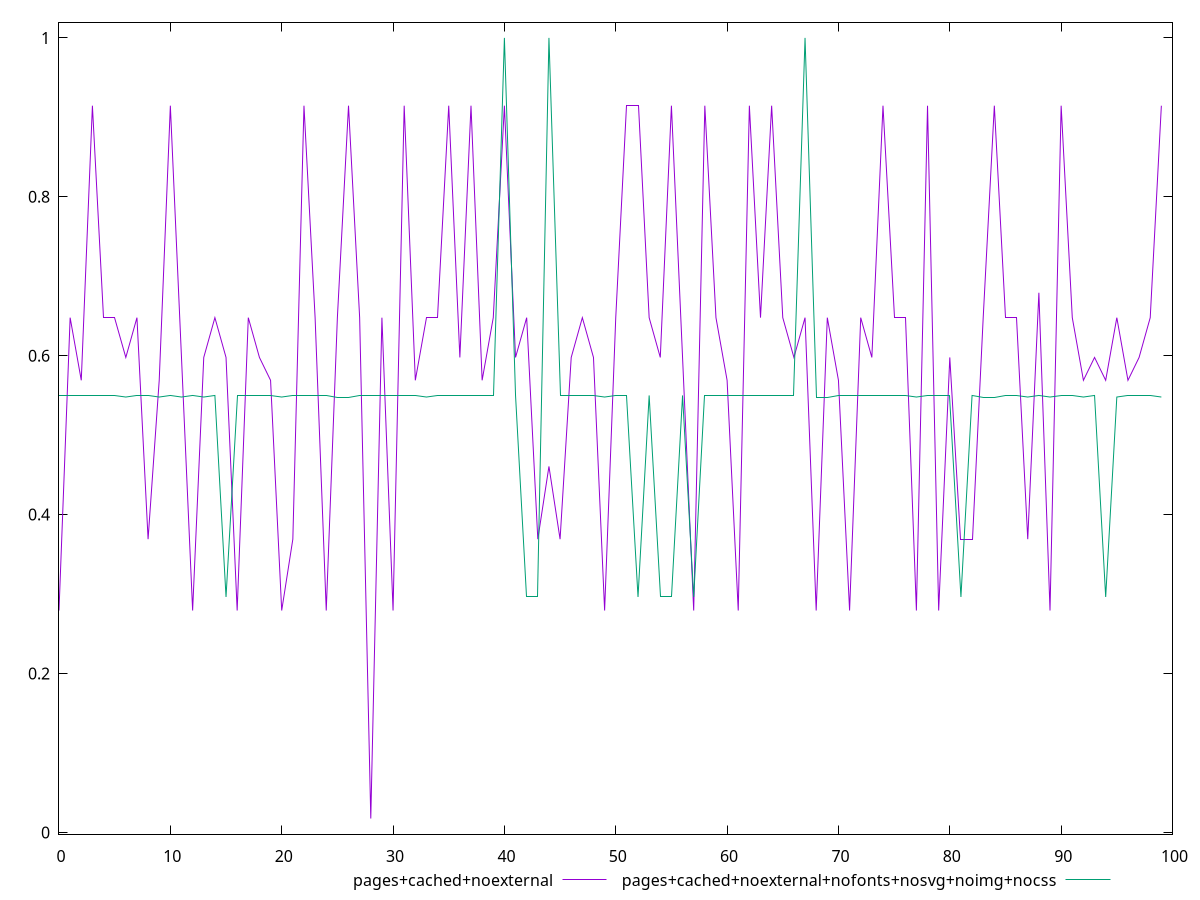 $_pagesCachedNoexternal <<EOF
0.27931295209719315
0.6478936866255779
0.5690350599985126
0.9146517814122077
0.6478936866255779
0.6478936866255779
0.5978316776798642
0.6478936866255779
0.3690659991228524
0.5690350599985126
0.9146517814122077
0.5978316776798642
0.27931295209719315
0.5978316776798642
0.6478936866255779
0.5978316776798642
0.27931295209719315
0.6478936866255779
0.5978316776798642
0.5690350599985126
0.27931295209719315
0.3690659991228524
0.9146517814122077
0.6478936866255779
0.27931295209719315
0.6478936866255779
0.9146517814122077
0.6478936866255779
0.017481246450500643
0.6478936866255779
0.27931295209719315
0.9146517814122077
0.5690350599985126
0.6478936866255779
0.6478936866255779
0.9146517814122077
0.5978316776798642
0.9146517814122077
0.5690350599985126
0.6478936866255779
0.9146517814122077
0.5978316776798642
0.6478936866255779
0.3690659991228524
0.46066090612573035
0.3690659991228524
0.5978316776798642
0.6478936866255779
0.5978316776798642
0.27931295209719315
0.6478936866255779
0.9146517814122077
0.9146517814122077
0.6478936866255779
0.5978316776798642
0.9146517814122077
0.5978316776798642
0.27931295209719315
0.9146517814122077
0.6478936866255779
0.5690350599985126
0.27931295209719315
0.9146517814122077
0.6478936866255779
0.9146517814122077
0.6478936866255779
0.5978316776798642
0.6478936866255779
0.27931295209719315
0.6478936866255779
0.5690350599985126
0.27931295209719315
0.6478936866255779
0.5978316776798642
0.9146517814122077
0.6478936866255779
0.6478936866255779
0.27931295209719315
0.9146517814122077
0.27931295209719315
0.5978316776798642
0.3690659991228524
0.3690659991228524
0.6478936866255779
0.9146517814122077
0.6478936866255779
0.6478936866255779
0.3690659991228524
0.6792219852973744
0.27931295209719315
0.9146517814122077
0.6478936866255779
0.5690350599985126
0.5978316776798642
0.5690350599985126
0.6478936866255779
0.5690350599985126
0.5978316776798642
0.6478936866255779
0.9146517814122077
EOF
$_pagesCachedNoexternalNofontsNosvgNoimgNocss <<EOF
0.5499689372766312
0.5499689372766312
0.5499689372766312
0.5499689372766312
0.5499689372766312
0.5499689372766312
0.5479826726867736
0.5499689372766312
0.5499689372766312
0.5479826726867736
0.5499689372766312
0.5479826726867736
0.5499689372766312
0.5479826726867736
0.5499689372766312
0.2963432211283839
0.5499689372766312
0.5499689372766312
0.5499689372766312
0.5499689372766312
0.5479826726867736
0.5499689372766312
0.5499689372766312
0.5499689372766312
0.5499689372766312
0.5479826726867736
0.5479826726867736
0.5499689372766312
0.5499689372766312
0.5499689372766312
0.5499689372766312
0.5499689372766312
0.5499689372766312
0.5479826726867736
0.5499689372766312
0.5499689372766312
0.5499689372766312
0.5499689372766312
0.5499689372766312
0.5499689372766312
1
0.5499689372766312
0.2963432211283839
0.2963432211283839
1
0.5499689372766312
0.5499689372766312
0.5499689372766312
0.5499689372766312
0.5479826726867736
0.5499689372766312
0.5499689372766312
0.2963432211283839
0.5499689372766312
0.2963432211283839
0.2963432211283839
0.5499689372766312
0.2963432211283839
0.5499689372766312
0.5499689372766312
0.5499689372766312
0.5499689372766312
0.5499689372766312
0.5499689372766312
0.5499689372766312
0.5499689372766312
0.5499689372766312
1
0.5479826726867736
0.5479826726867736
0.5499689372766312
0.5499689372766312
0.5499689372766312
0.5499689372766312
0.5499689372766312
0.5499689372766312
0.5499689372766312
0.5479826726867736
0.5499689372766312
0.5499689372766312
0.5499689372766312
0.2963432211283839
0.5499689372766312
0.5479826726867736
0.5479826726867736
0.5499689372766312
0.5499689372766312
0.5479826726867736
0.5499689372766312
0.5479826726867736
0.5499689372766312
0.5499689372766312
0.5479826726867736
0.5499689372766312
0.2963432211283839
0.5479826726867736
0.5499689372766312
0.5499689372766312
0.5499689372766312
0.5479826726867736
EOF
set key outside below
set terminal pngcairo
set output "report_00005_2020-11-02T22-26-11.212Z/cumulative-layout-shift/cumulative-layout-shift_pages+cached+noexternal_pages+cached+noexternal+nofonts+nosvg+noimg+nocss.png"
set yrange [-0.0021691286204893433:1.01965037507099]
plot $_pagesCachedNoexternal title "pages+cached+noexternal" with line ,$_pagesCachedNoexternalNofontsNosvgNoimgNocss title "pages+cached+noexternal+nofonts+nosvg+noimg+nocss" with line ,